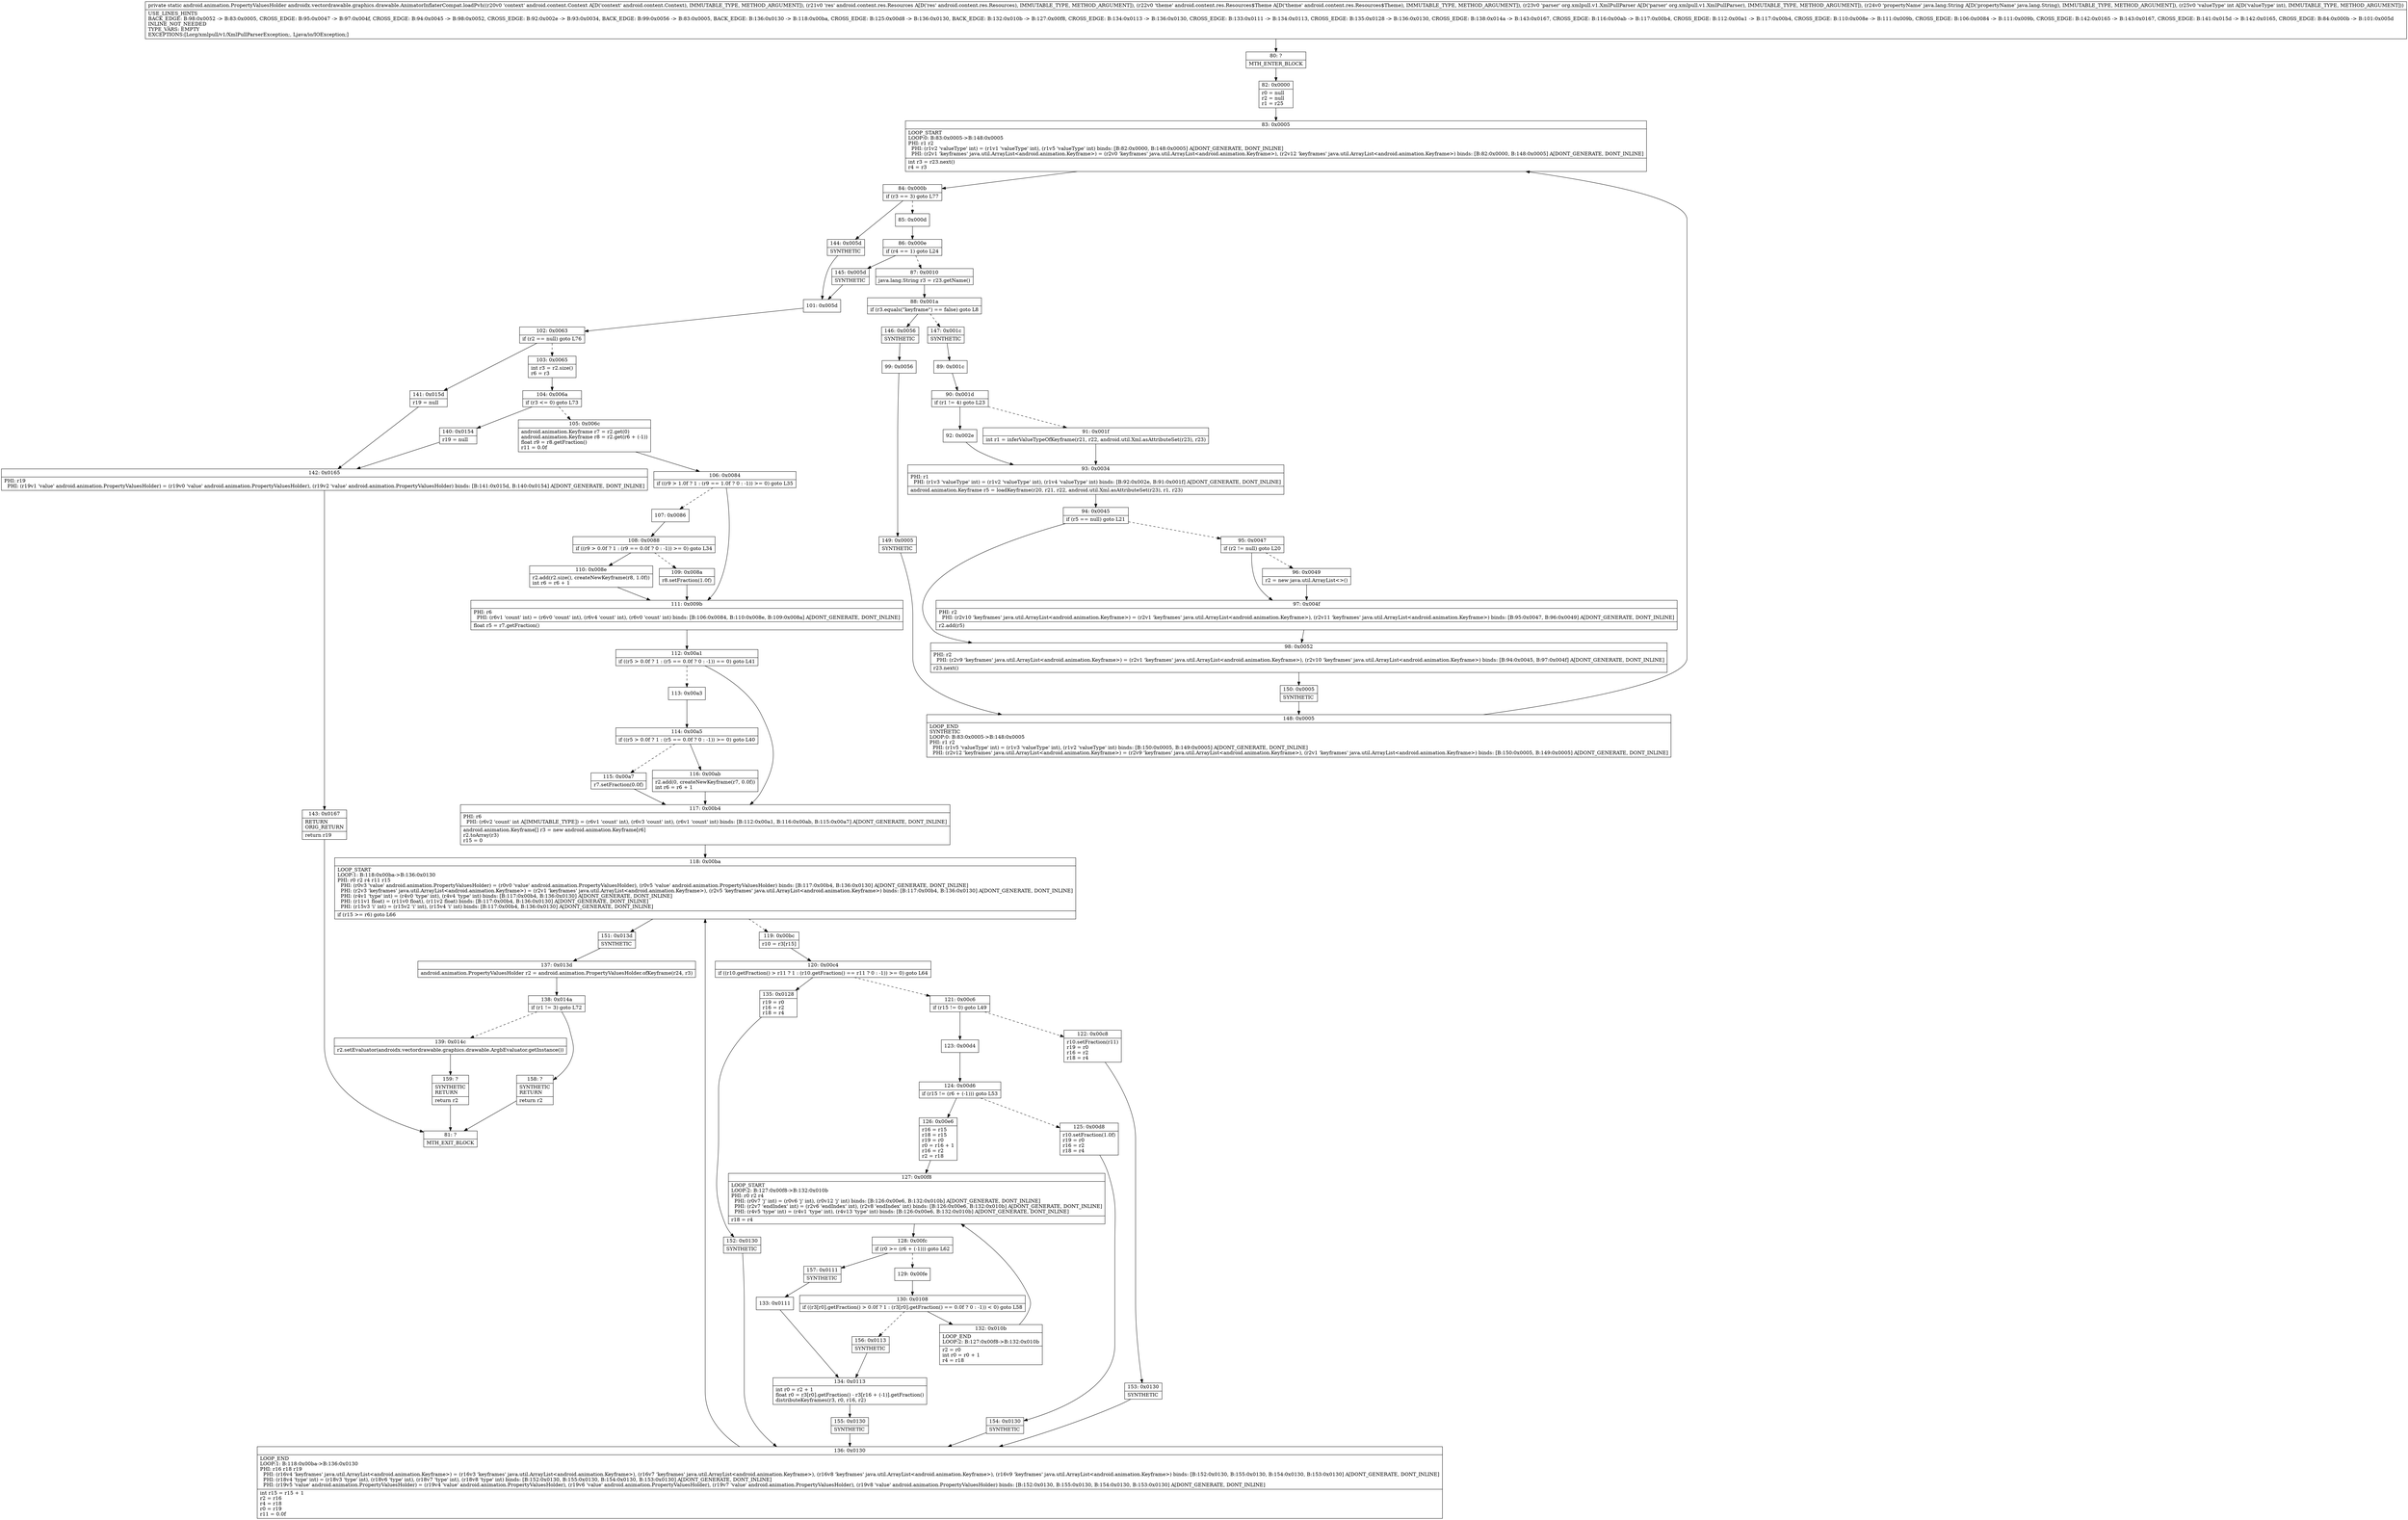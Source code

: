 digraph "CFG forandroidx.vectordrawable.graphics.drawable.AnimatorInflaterCompat.loadPvh(Landroid\/content\/Context;Landroid\/content\/res\/Resources;Landroid\/content\/res\/Resources$Theme;Lorg\/xmlpull\/v1\/XmlPullParser;Ljava\/lang\/String;I)Landroid\/animation\/PropertyValuesHolder;" {
Node_80 [shape=record,label="{80\:\ ?|MTH_ENTER_BLOCK\l}"];
Node_82 [shape=record,label="{82\:\ 0x0000|r0 = null\lr2 = null\lr1 = r25\l}"];
Node_83 [shape=record,label="{83\:\ 0x0005|LOOP_START\lLOOP:0: B:83:0x0005\-\>B:148:0x0005\lPHI: r1 r2 \l  PHI: (r1v2 'valueType' int) = (r1v1 'valueType' int), (r1v5 'valueType' int) binds: [B:82:0x0000, B:148:0x0005] A[DONT_GENERATE, DONT_INLINE]\l  PHI: (r2v1 'keyframes' java.util.ArrayList\<android.animation.Keyframe\>) = (r2v0 'keyframes' java.util.ArrayList\<android.animation.Keyframe\>), (r2v12 'keyframes' java.util.ArrayList\<android.animation.Keyframe\>) binds: [B:82:0x0000, B:148:0x0005] A[DONT_GENERATE, DONT_INLINE]\l|int r3 = r23.next()\lr4 = r3\l}"];
Node_84 [shape=record,label="{84\:\ 0x000b|if (r3 == 3) goto L77\l}"];
Node_85 [shape=record,label="{85\:\ 0x000d}"];
Node_86 [shape=record,label="{86\:\ 0x000e|if (r4 == 1) goto L24\l}"];
Node_87 [shape=record,label="{87\:\ 0x0010|java.lang.String r3 = r23.getName()\l}"];
Node_88 [shape=record,label="{88\:\ 0x001a|if (r3.equals(\"keyframe\") == false) goto L8\l}"];
Node_146 [shape=record,label="{146\:\ 0x0056|SYNTHETIC\l}"];
Node_99 [shape=record,label="{99\:\ 0x0056}"];
Node_149 [shape=record,label="{149\:\ 0x0005|SYNTHETIC\l}"];
Node_148 [shape=record,label="{148\:\ 0x0005|LOOP_END\lSYNTHETIC\lLOOP:0: B:83:0x0005\-\>B:148:0x0005\lPHI: r1 r2 \l  PHI: (r1v5 'valueType' int) = (r1v3 'valueType' int), (r1v2 'valueType' int) binds: [B:150:0x0005, B:149:0x0005] A[DONT_GENERATE, DONT_INLINE]\l  PHI: (r2v12 'keyframes' java.util.ArrayList\<android.animation.Keyframe\>) = (r2v9 'keyframes' java.util.ArrayList\<android.animation.Keyframe\>), (r2v1 'keyframes' java.util.ArrayList\<android.animation.Keyframe\>) binds: [B:150:0x0005, B:149:0x0005] A[DONT_GENERATE, DONT_INLINE]\l}"];
Node_147 [shape=record,label="{147\:\ 0x001c|SYNTHETIC\l}"];
Node_89 [shape=record,label="{89\:\ 0x001c}"];
Node_90 [shape=record,label="{90\:\ 0x001d|if (r1 != 4) goto L23\l}"];
Node_91 [shape=record,label="{91\:\ 0x001f|int r1 = inferValueTypeOfKeyframe(r21, r22, android.util.Xml.asAttributeSet(r23), r23)\l}"];
Node_93 [shape=record,label="{93\:\ 0x0034|PHI: r1 \l  PHI: (r1v3 'valueType' int) = (r1v2 'valueType' int), (r1v4 'valueType' int) binds: [B:92:0x002e, B:91:0x001f] A[DONT_GENERATE, DONT_INLINE]\l|android.animation.Keyframe r5 = loadKeyframe(r20, r21, r22, android.util.Xml.asAttributeSet(r23), r1, r23)\l}"];
Node_94 [shape=record,label="{94\:\ 0x0045|if (r5 == null) goto L21\l}"];
Node_95 [shape=record,label="{95\:\ 0x0047|if (r2 != null) goto L20\l}"];
Node_96 [shape=record,label="{96\:\ 0x0049|r2 = new java.util.ArrayList\<\>()\l}"];
Node_97 [shape=record,label="{97\:\ 0x004f|PHI: r2 \l  PHI: (r2v10 'keyframes' java.util.ArrayList\<android.animation.Keyframe\>) = (r2v1 'keyframes' java.util.ArrayList\<android.animation.Keyframe\>), (r2v11 'keyframes' java.util.ArrayList\<android.animation.Keyframe\>) binds: [B:95:0x0047, B:96:0x0049] A[DONT_GENERATE, DONT_INLINE]\l|r2.add(r5)\l}"];
Node_98 [shape=record,label="{98\:\ 0x0052|PHI: r2 \l  PHI: (r2v9 'keyframes' java.util.ArrayList\<android.animation.Keyframe\>) = (r2v1 'keyframes' java.util.ArrayList\<android.animation.Keyframe\>), (r2v10 'keyframes' java.util.ArrayList\<android.animation.Keyframe\>) binds: [B:94:0x0045, B:97:0x004f] A[DONT_GENERATE, DONT_INLINE]\l|r23.next()\l}"];
Node_150 [shape=record,label="{150\:\ 0x0005|SYNTHETIC\l}"];
Node_92 [shape=record,label="{92\:\ 0x002e}"];
Node_145 [shape=record,label="{145\:\ 0x005d|SYNTHETIC\l}"];
Node_101 [shape=record,label="{101\:\ 0x005d}"];
Node_102 [shape=record,label="{102\:\ 0x0063|if (r2 == null) goto L76\l}"];
Node_103 [shape=record,label="{103\:\ 0x0065|int r3 = r2.size()\lr6 = r3\l}"];
Node_104 [shape=record,label="{104\:\ 0x006a|if (r3 \<= 0) goto L73\l}"];
Node_105 [shape=record,label="{105\:\ 0x006c|android.animation.Keyframe r7 = r2.get(0)\landroid.animation.Keyframe r8 = r2.get(r6 + (\-1))\lfloat r9 = r8.getFraction()\lr11 = 0.0f\l}"];
Node_106 [shape=record,label="{106\:\ 0x0084|if ((r9 \> 1.0f ? 1 : (r9 == 1.0f ? 0 : \-1)) \>= 0) goto L35\l}"];
Node_107 [shape=record,label="{107\:\ 0x0086}"];
Node_108 [shape=record,label="{108\:\ 0x0088|if ((r9 \> 0.0f ? 1 : (r9 == 0.0f ? 0 : \-1)) \>= 0) goto L34\l}"];
Node_109 [shape=record,label="{109\:\ 0x008a|r8.setFraction(1.0f)\l}"];
Node_110 [shape=record,label="{110\:\ 0x008e|r2.add(r2.size(), createNewKeyframe(r8, 1.0f))\lint r6 = r6 + 1\l}"];
Node_111 [shape=record,label="{111\:\ 0x009b|PHI: r6 \l  PHI: (r6v1 'count' int) = (r6v0 'count' int), (r6v4 'count' int), (r6v0 'count' int) binds: [B:106:0x0084, B:110:0x008e, B:109:0x008a] A[DONT_GENERATE, DONT_INLINE]\l|float r5 = r7.getFraction()\l}"];
Node_112 [shape=record,label="{112\:\ 0x00a1|if ((r5 \> 0.0f ? 1 : (r5 == 0.0f ? 0 : \-1)) == 0) goto L41\l}"];
Node_113 [shape=record,label="{113\:\ 0x00a3}"];
Node_114 [shape=record,label="{114\:\ 0x00a5|if ((r5 \> 0.0f ? 1 : (r5 == 0.0f ? 0 : \-1)) \>= 0) goto L40\l}"];
Node_115 [shape=record,label="{115\:\ 0x00a7|r7.setFraction(0.0f)\l}"];
Node_116 [shape=record,label="{116\:\ 0x00ab|r2.add(0, createNewKeyframe(r7, 0.0f))\lint r6 = r6 + 1\l}"];
Node_117 [shape=record,label="{117\:\ 0x00b4|PHI: r6 \l  PHI: (r6v2 'count' int A[IMMUTABLE_TYPE]) = (r6v1 'count' int), (r6v3 'count' int), (r6v1 'count' int) binds: [B:112:0x00a1, B:116:0x00ab, B:115:0x00a7] A[DONT_GENERATE, DONT_INLINE]\l|android.animation.Keyframe[] r3 = new android.animation.Keyframe[r6]\lr2.toArray(r3)\lr15 = 0\l}"];
Node_118 [shape=record,label="{118\:\ 0x00ba|LOOP_START\lLOOP:1: B:118:0x00ba\-\>B:136:0x0130\lPHI: r0 r2 r4 r11 r15 \l  PHI: (r0v3 'value' android.animation.PropertyValuesHolder) = (r0v0 'value' android.animation.PropertyValuesHolder), (r0v5 'value' android.animation.PropertyValuesHolder) binds: [B:117:0x00b4, B:136:0x0130] A[DONT_GENERATE, DONT_INLINE]\l  PHI: (r2v3 'keyframes' java.util.ArrayList\<android.animation.Keyframe\>) = (r2v1 'keyframes' java.util.ArrayList\<android.animation.Keyframe\>), (r2v5 'keyframes' java.util.ArrayList\<android.animation.Keyframe\>) binds: [B:117:0x00b4, B:136:0x0130] A[DONT_GENERATE, DONT_INLINE]\l  PHI: (r4v1 'type' int) = (r4v0 'type' int), (r4v4 'type' int) binds: [B:117:0x00b4, B:136:0x0130] A[DONT_GENERATE, DONT_INLINE]\l  PHI: (r11v1 float) = (r11v0 float), (r11v2 float) binds: [B:117:0x00b4, B:136:0x0130] A[DONT_GENERATE, DONT_INLINE]\l  PHI: (r15v3 'i' int) = (r15v2 'i' int), (r15v4 'i' int) binds: [B:117:0x00b4, B:136:0x0130] A[DONT_GENERATE, DONT_INLINE]\l|if (r15 \>= r6) goto L66\l}"];
Node_119 [shape=record,label="{119\:\ 0x00bc|r10 = r3[r15]\l}"];
Node_120 [shape=record,label="{120\:\ 0x00c4|if ((r10.getFraction() \> r11 ? 1 : (r10.getFraction() == r11 ? 0 : \-1)) \>= 0) goto L64\l}"];
Node_121 [shape=record,label="{121\:\ 0x00c6|if (r15 != 0) goto L49\l}"];
Node_122 [shape=record,label="{122\:\ 0x00c8|r10.setFraction(r11)\lr19 = r0\lr16 = r2\lr18 = r4\l}"];
Node_153 [shape=record,label="{153\:\ 0x0130|SYNTHETIC\l}"];
Node_136 [shape=record,label="{136\:\ 0x0130|LOOP_END\lLOOP:1: B:118:0x00ba\-\>B:136:0x0130\lPHI: r16 r18 r19 \l  PHI: (r16v4 'keyframes' java.util.ArrayList\<android.animation.Keyframe\>) = (r16v3 'keyframes' java.util.ArrayList\<android.animation.Keyframe\>), (r16v7 'keyframes' java.util.ArrayList\<android.animation.Keyframe\>), (r16v8 'keyframes' java.util.ArrayList\<android.animation.Keyframe\>), (r16v9 'keyframes' java.util.ArrayList\<android.animation.Keyframe\>) binds: [B:152:0x0130, B:155:0x0130, B:154:0x0130, B:153:0x0130] A[DONT_GENERATE, DONT_INLINE]\l  PHI: (r18v4 'type' int) = (r18v3 'type' int), (r18v6 'type' int), (r18v7 'type' int), (r18v8 'type' int) binds: [B:152:0x0130, B:155:0x0130, B:154:0x0130, B:153:0x0130] A[DONT_GENERATE, DONT_INLINE]\l  PHI: (r19v5 'value' android.animation.PropertyValuesHolder) = (r19v4 'value' android.animation.PropertyValuesHolder), (r19v6 'value' android.animation.PropertyValuesHolder), (r19v7 'value' android.animation.PropertyValuesHolder), (r19v8 'value' android.animation.PropertyValuesHolder) binds: [B:152:0x0130, B:155:0x0130, B:154:0x0130, B:153:0x0130] A[DONT_GENERATE, DONT_INLINE]\l|int r15 = r15 + 1\lr2 = r16\lr4 = r18\lr0 = r19\lr11 = 0.0f\l}"];
Node_123 [shape=record,label="{123\:\ 0x00d4}"];
Node_124 [shape=record,label="{124\:\ 0x00d6|if (r15 != (r6 + (\-1))) goto L53\l}"];
Node_125 [shape=record,label="{125\:\ 0x00d8|r10.setFraction(1.0f)\lr19 = r0\lr16 = r2\lr18 = r4\l}"];
Node_154 [shape=record,label="{154\:\ 0x0130|SYNTHETIC\l}"];
Node_126 [shape=record,label="{126\:\ 0x00e6|r16 = r15\lr18 = r15\lr19 = r0\lr0 = r16 + 1\lr16 = r2\lr2 = r18\l}"];
Node_127 [shape=record,label="{127\:\ 0x00f8|LOOP_START\lLOOP:2: B:127:0x00f8\-\>B:132:0x010b\lPHI: r0 r2 r4 \l  PHI: (r0v7 'j' int) = (r0v6 'j' int), (r0v12 'j' int) binds: [B:126:0x00e6, B:132:0x010b] A[DONT_GENERATE, DONT_INLINE]\l  PHI: (r2v7 'endIndex' int) = (r2v6 'endIndex' int), (r2v8 'endIndex' int) binds: [B:126:0x00e6, B:132:0x010b] A[DONT_GENERATE, DONT_INLINE]\l  PHI: (r4v5 'type' int) = (r4v1 'type' int), (r4v13 'type' int) binds: [B:126:0x00e6, B:132:0x010b] A[DONT_GENERATE, DONT_INLINE]\l|r18 = r4\l}"];
Node_128 [shape=record,label="{128\:\ 0x00fc|if (r0 \>= (r6 + (\-1))) goto L62\l}"];
Node_129 [shape=record,label="{129\:\ 0x00fe}"];
Node_130 [shape=record,label="{130\:\ 0x0108|if ((r3[r0].getFraction() \> 0.0f ? 1 : (r3[r0].getFraction() == 0.0f ? 0 : \-1)) \< 0) goto L58\l}"];
Node_132 [shape=record,label="{132\:\ 0x010b|LOOP_END\lLOOP:2: B:127:0x00f8\-\>B:132:0x010b\l|r2 = r0\lint r0 = r0 + 1\lr4 = r18\l}"];
Node_156 [shape=record,label="{156\:\ 0x0113|SYNTHETIC\l}"];
Node_134 [shape=record,label="{134\:\ 0x0113|int r0 = r2 + 1\lfloat r0 = r3[r0].getFraction() \- r3[r16 + (\-1)].getFraction()\ldistributeKeyframes(r3, r0, r16, r2)\l}"];
Node_155 [shape=record,label="{155\:\ 0x0130|SYNTHETIC\l}"];
Node_157 [shape=record,label="{157\:\ 0x0111|SYNTHETIC\l}"];
Node_133 [shape=record,label="{133\:\ 0x0111}"];
Node_135 [shape=record,label="{135\:\ 0x0128|r19 = r0\lr16 = r2\lr18 = r4\l}"];
Node_152 [shape=record,label="{152\:\ 0x0130|SYNTHETIC\l}"];
Node_151 [shape=record,label="{151\:\ 0x013d|SYNTHETIC\l}"];
Node_137 [shape=record,label="{137\:\ 0x013d|android.animation.PropertyValuesHolder r2 = android.animation.PropertyValuesHolder.ofKeyframe(r24, r3)\l}"];
Node_138 [shape=record,label="{138\:\ 0x014a|if (r1 != 3) goto L72\l}"];
Node_139 [shape=record,label="{139\:\ 0x014c|r2.setEvaluator(androidx.vectordrawable.graphics.drawable.ArgbEvaluator.getInstance())\l}"];
Node_159 [shape=record,label="{159\:\ ?|SYNTHETIC\lRETURN\l|return r2\l}"];
Node_81 [shape=record,label="{81\:\ ?|MTH_EXIT_BLOCK\l}"];
Node_158 [shape=record,label="{158\:\ ?|SYNTHETIC\lRETURN\l|return r2\l}"];
Node_140 [shape=record,label="{140\:\ 0x0154|r19 = null\l}"];
Node_142 [shape=record,label="{142\:\ 0x0165|PHI: r19 \l  PHI: (r19v1 'value' android.animation.PropertyValuesHolder) = (r19v0 'value' android.animation.PropertyValuesHolder), (r19v2 'value' android.animation.PropertyValuesHolder) binds: [B:141:0x015d, B:140:0x0154] A[DONT_GENERATE, DONT_INLINE]\l}"];
Node_143 [shape=record,label="{143\:\ 0x0167|RETURN\lORIG_RETURN\l|return r19\l}"];
Node_141 [shape=record,label="{141\:\ 0x015d|r19 = null\l}"];
Node_144 [shape=record,label="{144\:\ 0x005d|SYNTHETIC\l}"];
MethodNode[shape=record,label="{private static android.animation.PropertyValuesHolder androidx.vectordrawable.graphics.drawable.AnimatorInflaterCompat.loadPvh((r20v0 'context' android.content.Context A[D('context' android.content.Context), IMMUTABLE_TYPE, METHOD_ARGUMENT]), (r21v0 'res' android.content.res.Resources A[D('res' android.content.res.Resources), IMMUTABLE_TYPE, METHOD_ARGUMENT]), (r22v0 'theme' android.content.res.Resources$Theme A[D('theme' android.content.res.Resources$Theme), IMMUTABLE_TYPE, METHOD_ARGUMENT]), (r23v0 'parser' org.xmlpull.v1.XmlPullParser A[D('parser' org.xmlpull.v1.XmlPullParser), IMMUTABLE_TYPE, METHOD_ARGUMENT]), (r24v0 'propertyName' java.lang.String A[D('propertyName' java.lang.String), IMMUTABLE_TYPE, METHOD_ARGUMENT]), (r25v0 'valueType' int A[D('valueType' int), IMMUTABLE_TYPE, METHOD_ARGUMENT]))  | USE_LINES_HINTS\lBACK_EDGE: B:98:0x0052 \-\> B:83:0x0005, CROSS_EDGE: B:95:0x0047 \-\> B:97:0x004f, CROSS_EDGE: B:94:0x0045 \-\> B:98:0x0052, CROSS_EDGE: B:92:0x002e \-\> B:93:0x0034, BACK_EDGE: B:99:0x0056 \-\> B:83:0x0005, BACK_EDGE: B:136:0x0130 \-\> B:118:0x00ba, CROSS_EDGE: B:125:0x00d8 \-\> B:136:0x0130, BACK_EDGE: B:132:0x010b \-\> B:127:0x00f8, CROSS_EDGE: B:134:0x0113 \-\> B:136:0x0130, CROSS_EDGE: B:133:0x0111 \-\> B:134:0x0113, CROSS_EDGE: B:135:0x0128 \-\> B:136:0x0130, CROSS_EDGE: B:138:0x014a \-\> B:143:0x0167, CROSS_EDGE: B:116:0x00ab \-\> B:117:0x00b4, CROSS_EDGE: B:112:0x00a1 \-\> B:117:0x00b4, CROSS_EDGE: B:110:0x008e \-\> B:111:0x009b, CROSS_EDGE: B:106:0x0084 \-\> B:111:0x009b, CROSS_EDGE: B:142:0x0165 \-\> B:143:0x0167, CROSS_EDGE: B:141:0x015d \-\> B:142:0x0165, CROSS_EDGE: B:84:0x000b \-\> B:101:0x005d\lINLINE_NOT_NEEDED\lTYPE_VARS: EMPTY\lEXCEPTIONS:[Lorg\/xmlpull\/v1\/XmlPullParserException;, Ljava\/io\/IOException;]\l}"];
MethodNode -> Node_80;Node_80 -> Node_82;
Node_82 -> Node_83;
Node_83 -> Node_84;
Node_84 -> Node_85[style=dashed];
Node_84 -> Node_144;
Node_85 -> Node_86;
Node_86 -> Node_87[style=dashed];
Node_86 -> Node_145;
Node_87 -> Node_88;
Node_88 -> Node_146;
Node_88 -> Node_147[style=dashed];
Node_146 -> Node_99;
Node_99 -> Node_149;
Node_149 -> Node_148;
Node_148 -> Node_83;
Node_147 -> Node_89;
Node_89 -> Node_90;
Node_90 -> Node_91[style=dashed];
Node_90 -> Node_92;
Node_91 -> Node_93;
Node_93 -> Node_94;
Node_94 -> Node_95[style=dashed];
Node_94 -> Node_98;
Node_95 -> Node_96[style=dashed];
Node_95 -> Node_97;
Node_96 -> Node_97;
Node_97 -> Node_98;
Node_98 -> Node_150;
Node_150 -> Node_148;
Node_92 -> Node_93;
Node_145 -> Node_101;
Node_101 -> Node_102;
Node_102 -> Node_103[style=dashed];
Node_102 -> Node_141;
Node_103 -> Node_104;
Node_104 -> Node_105[style=dashed];
Node_104 -> Node_140;
Node_105 -> Node_106;
Node_106 -> Node_107[style=dashed];
Node_106 -> Node_111;
Node_107 -> Node_108;
Node_108 -> Node_109[style=dashed];
Node_108 -> Node_110;
Node_109 -> Node_111;
Node_110 -> Node_111;
Node_111 -> Node_112;
Node_112 -> Node_113[style=dashed];
Node_112 -> Node_117;
Node_113 -> Node_114;
Node_114 -> Node_115[style=dashed];
Node_114 -> Node_116;
Node_115 -> Node_117;
Node_116 -> Node_117;
Node_117 -> Node_118;
Node_118 -> Node_119[style=dashed];
Node_118 -> Node_151;
Node_119 -> Node_120;
Node_120 -> Node_121[style=dashed];
Node_120 -> Node_135;
Node_121 -> Node_122[style=dashed];
Node_121 -> Node_123;
Node_122 -> Node_153;
Node_153 -> Node_136;
Node_136 -> Node_118;
Node_123 -> Node_124;
Node_124 -> Node_125[style=dashed];
Node_124 -> Node_126;
Node_125 -> Node_154;
Node_154 -> Node_136;
Node_126 -> Node_127;
Node_127 -> Node_128;
Node_128 -> Node_129[style=dashed];
Node_128 -> Node_157;
Node_129 -> Node_130;
Node_130 -> Node_132;
Node_130 -> Node_156[style=dashed];
Node_132 -> Node_127;
Node_156 -> Node_134;
Node_134 -> Node_155;
Node_155 -> Node_136;
Node_157 -> Node_133;
Node_133 -> Node_134;
Node_135 -> Node_152;
Node_152 -> Node_136;
Node_151 -> Node_137;
Node_137 -> Node_138;
Node_138 -> Node_139[style=dashed];
Node_138 -> Node_158;
Node_139 -> Node_159;
Node_159 -> Node_81;
Node_158 -> Node_81;
Node_140 -> Node_142;
Node_142 -> Node_143;
Node_143 -> Node_81;
Node_141 -> Node_142;
Node_144 -> Node_101;
}

